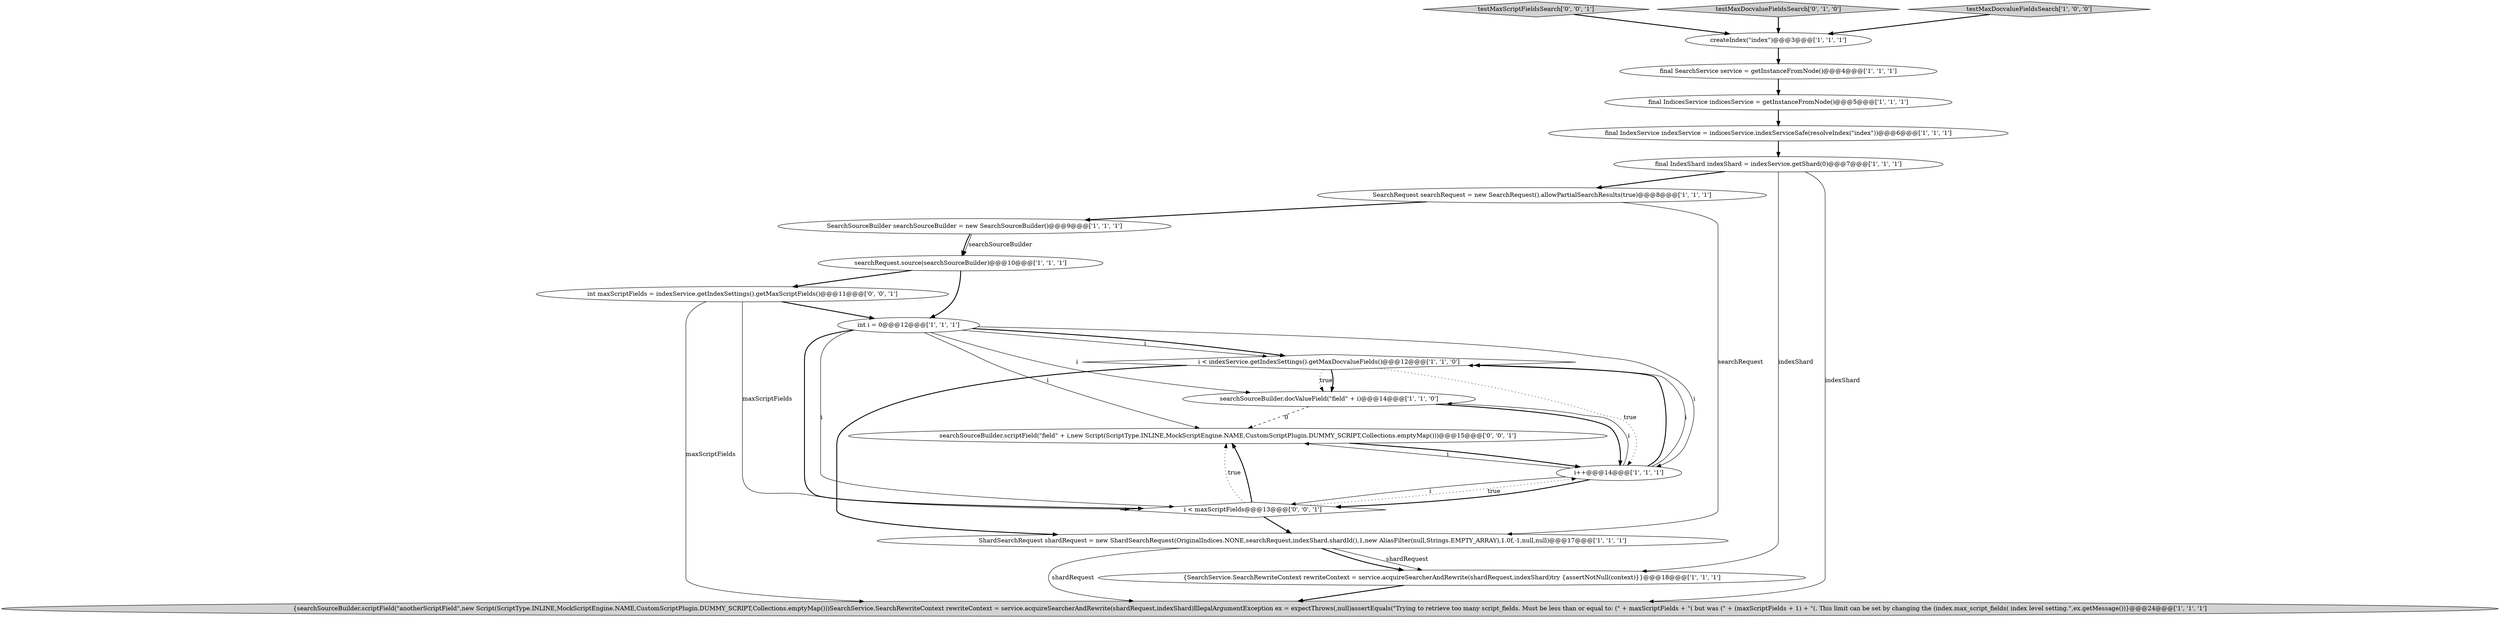digraph {
15 [style = filled, label = "{SearchService.SearchRewriteContext rewriteContext = service.acquireSearcherAndRewrite(shardRequest,indexShard)try {assertNotNull(context)}}@@@18@@@['1', '1', '1']", fillcolor = white, shape = ellipse image = "AAA0AAABBB1BBB"];
5 [style = filled, label = "i < indexService.getIndexSettings().getMaxDocvalueFields()@@@12@@@['1', '1', '0']", fillcolor = white, shape = diamond image = "AAA0AAABBB1BBB"];
17 [style = filled, label = "int maxScriptFields = indexService.getIndexSettings().getMaxScriptFields()@@@11@@@['0', '0', '1']", fillcolor = white, shape = ellipse image = "AAA0AAABBB3BBB"];
12 [style = filled, label = "final IndexService indexService = indicesService.indexServiceSafe(resolveIndex(\"index\"))@@@6@@@['1', '1', '1']", fillcolor = white, shape = ellipse image = "AAA0AAABBB1BBB"];
9 [style = filled, label = "SearchRequest searchRequest = new SearchRequest().allowPartialSearchResults(true)@@@8@@@['1', '1', '1']", fillcolor = white, shape = ellipse image = "AAA0AAABBB1BBB"];
19 [style = filled, label = "testMaxScriptFieldsSearch['0', '0', '1']", fillcolor = lightgray, shape = diamond image = "AAA0AAABBB3BBB"];
14 [style = filled, label = "ShardSearchRequest shardRequest = new ShardSearchRequest(OriginalIndices.NONE,searchRequest,indexShard.shardId(),1,new AliasFilter(null,Strings.EMPTY_ARRAY),1.0f,-1,null,null)@@@17@@@['1', '1', '1']", fillcolor = white, shape = ellipse image = "AAA0AAABBB1BBB"];
1 [style = filled, label = "searchSourceBuilder.docValueField(\"field\" + i)@@@14@@@['1', '1', '0']", fillcolor = white, shape = ellipse image = "AAA0AAABBB1BBB"];
6 [style = filled, label = "searchRequest.source(searchSourceBuilder)@@@10@@@['1', '1', '1']", fillcolor = white, shape = ellipse image = "AAA0AAABBB1BBB"];
13 [style = filled, label = "final IndicesService indicesService = getInstanceFromNode()@@@5@@@['1', '1', '1']", fillcolor = white, shape = ellipse image = "AAA0AAABBB1BBB"];
10 [style = filled, label = "createIndex(\"index\")@@@3@@@['1', '1', '1']", fillcolor = white, shape = ellipse image = "AAA0AAABBB1BBB"];
16 [style = filled, label = "testMaxDocvalueFieldsSearch['0', '1', '0']", fillcolor = lightgray, shape = diamond image = "AAA0AAABBB2BBB"];
4 [style = filled, label = "{searchSourceBuilder.scriptField(\"anotherScriptField\",new Script(ScriptType.INLINE,MockScriptEngine.NAME,CustomScriptPlugin.DUMMY_SCRIPT,Collections.emptyMap()))SearchService.SearchRewriteContext rewriteContext = service.acquireSearcherAndRewrite(shardRequest,indexShard)IllegalArgumentException ex = expectThrows(,null)assertEquals(\"Trying to retrieve too many script_fields. Must be less than or equal to: (\" + maxScriptFields + \"( but was (\" + (maxScriptFields + 1) + \"(. This limit can be set by changing the (index.max_script_fields( index level setting.\",ex.getMessage())}@@@24@@@['1', '1', '1']", fillcolor = lightgray, shape = ellipse image = "AAA0AAABBB1BBB"];
2 [style = filled, label = "final IndexShard indexShard = indexService.getShard(0)@@@7@@@['1', '1', '1']", fillcolor = white, shape = ellipse image = "AAA0AAABBB1BBB"];
0 [style = filled, label = "SearchSourceBuilder searchSourceBuilder = new SearchSourceBuilder()@@@9@@@['1', '1', '1']", fillcolor = white, shape = ellipse image = "AAA0AAABBB1BBB"];
11 [style = filled, label = "int i = 0@@@12@@@['1', '1', '1']", fillcolor = white, shape = ellipse image = "AAA0AAABBB1BBB"];
3 [style = filled, label = "testMaxDocvalueFieldsSearch['1', '0', '0']", fillcolor = lightgray, shape = diamond image = "AAA0AAABBB1BBB"];
18 [style = filled, label = "searchSourceBuilder.scriptField(\"field\" + i,new Script(ScriptType.INLINE,MockScriptEngine.NAME,CustomScriptPlugin.DUMMY_SCRIPT,Collections.emptyMap()))@@@15@@@['0', '0', '1']", fillcolor = white, shape = ellipse image = "AAA0AAABBB3BBB"];
20 [style = filled, label = "i < maxScriptFields@@@13@@@['0', '0', '1']", fillcolor = white, shape = diamond image = "AAA0AAABBB3BBB"];
8 [style = filled, label = "i++@@@14@@@['1', '1', '1']", fillcolor = white, shape = ellipse image = "AAA0AAABBB1BBB"];
7 [style = filled, label = "final SearchService service = getInstanceFromNode()@@@4@@@['1', '1', '1']", fillcolor = white, shape = ellipse image = "AAA0AAABBB1BBB"];
7->13 [style = bold, label=""];
6->17 [style = bold, label=""];
11->20 [style = bold, label=""];
1->8 [style = bold, label=""];
9->0 [style = bold, label=""];
0->6 [style = bold, label=""];
16->10 [style = bold, label=""];
17->4 [style = solid, label="maxScriptFields"];
8->18 [style = solid, label="i"];
20->8 [style = dotted, label="true"];
5->1 [style = dotted, label="true"];
11->1 [style = solid, label="i"];
19->10 [style = bold, label=""];
8->20 [style = solid, label="i"];
20->14 [style = bold, label=""];
1->18 [style = dashed, label="0"];
11->20 [style = solid, label="i"];
2->9 [style = bold, label=""];
5->14 [style = bold, label=""];
11->5 [style = solid, label="i"];
10->7 [style = bold, label=""];
2->4 [style = solid, label="indexShard"];
20->18 [style = bold, label=""];
3->10 [style = bold, label=""];
5->1 [style = bold, label=""];
11->5 [style = bold, label=""];
12->2 [style = bold, label=""];
14->15 [style = solid, label="shardRequest"];
17->20 [style = solid, label="maxScriptFields"];
9->14 [style = solid, label="searchRequest"];
13->12 [style = bold, label=""];
8->20 [style = bold, label=""];
8->5 [style = bold, label=""];
8->5 [style = solid, label="i"];
11->8 [style = solid, label="i"];
8->1 [style = solid, label="i"];
6->11 [style = bold, label=""];
15->4 [style = bold, label=""];
20->18 [style = dotted, label="true"];
14->4 [style = solid, label="shardRequest"];
2->15 [style = solid, label="indexShard"];
0->6 [style = solid, label="searchSourceBuilder"];
14->15 [style = bold, label=""];
18->8 [style = bold, label=""];
5->8 [style = dotted, label="true"];
11->18 [style = solid, label="i"];
17->11 [style = bold, label=""];
}
